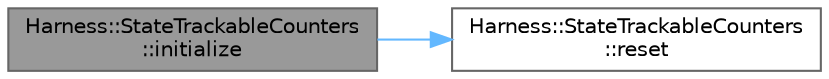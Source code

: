 digraph "Harness::StateTrackableCounters::initialize"
{
 // LATEX_PDF_SIZE
  bgcolor="transparent";
  edge [fontname=Helvetica,fontsize=10,labelfontname=Helvetica,labelfontsize=10];
  node [fontname=Helvetica,fontsize=10,shape=box,height=0.2,width=0.4];
  rankdir="LR";
  Node1 [id="Node000001",label="Harness::StateTrackableCounters\l::initialize",height=0.2,width=0.4,color="gray40", fillcolor="grey60", style="filled", fontcolor="black",tooltip=" "];
  Node1 -> Node2 [id="edge1_Node000001_Node000002",color="steelblue1",style="solid",tooltip=" "];
  Node2 [id="Node000002",label="Harness::StateTrackableCounters\l::reset",height=0.2,width=0.4,color="grey40", fillcolor="white", style="filled",URL="$struct_harness_1_1_state_trackable_counters.html#a95b70955906157fbdb71bd6aadb310f6",tooltip=" "];
}
